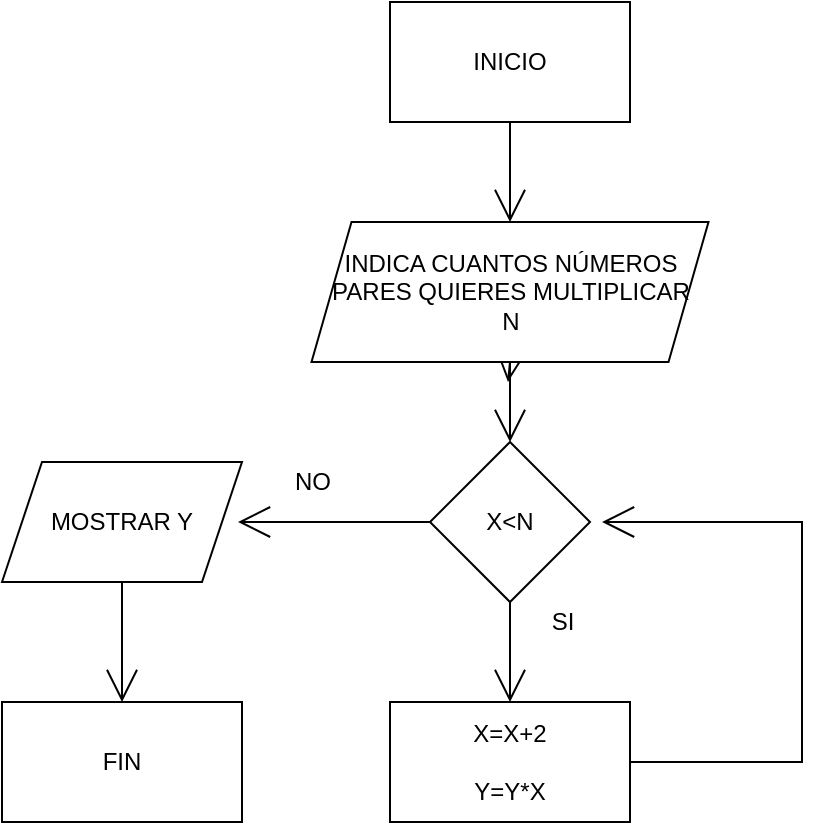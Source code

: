 <mxfile version="15.3.5" type="device"><diagram id="SkcrptiT6_UTeDZD_CP6" name="Page-1"><mxGraphModel dx="1422" dy="752" grid="1" gridSize="10" guides="1" tooltips="1" connect="1" arrows="1" fold="1" page="1" pageScale="1" pageWidth="827" pageHeight="1169" math="0" shadow="0"><root><mxCell id="0"/><mxCell id="1" parent="0"/><mxCell id="wCBaNA0Gvlr1F-7hcnJY-7" style="edgeStyle=none;rounded=0;orthogonalLoop=1;jettySize=auto;html=1;exitX=0.5;exitY=1;exitDx=0;exitDy=0;entryX=0.5;entryY=0;entryDx=0;entryDy=0;endArrow=open;startSize=14;endSize=14;sourcePerimeterSpacing=8;targetPerimeterSpacing=8;" parent="1" source="wCBaNA0Gvlr1F-7hcnJY-1" edge="1"><mxGeometry relative="1" as="geometry"><mxPoint x="414" y="120" as="targetPoint"/></mxGeometry></mxCell><mxCell id="wCBaNA0Gvlr1F-7hcnJY-1" value="INICIO" style="rounded=0;whiteSpace=wrap;html=1;hachureGap=4;pointerEvents=0;" parent="1" vertex="1"><mxGeometry x="354" y="10" width="120" height="60" as="geometry"/></mxCell><mxCell id="wCBaNA0Gvlr1F-7hcnJY-20" style="edgeStyle=none;rounded=0;orthogonalLoop=1;jettySize=auto;html=1;exitX=0.5;exitY=1;exitDx=0;exitDy=0;entryX=0.5;entryY=0;entryDx=0;entryDy=0;endArrow=open;startSize=14;endSize=14;sourcePerimeterSpacing=8;targetPerimeterSpacing=8;" parent="1" source="wCBaNA0Gvlr1F-7hcnJY-18" edge="1"><mxGeometry relative="1" as="geometry"><mxPoint x="414" y="230" as="targetPoint"/></mxGeometry></mxCell><mxCell id="rLwy1cyhvSqk9u-ALDoy-3" style="edgeStyle=none;rounded=0;orthogonalLoop=1;jettySize=auto;html=1;exitX=0.5;exitY=1;exitDx=0;exitDy=0;endArrow=open;startSize=14;endSize=14;sourcePerimeterSpacing=8;targetPerimeterSpacing=8;" edge="1" parent="1" source="wCBaNA0Gvlr1F-7hcnJY-18"><mxGeometry relative="1" as="geometry"><mxPoint x="413" y="200" as="targetPoint"/></mxGeometry></mxCell><mxCell id="wCBaNA0Gvlr1F-7hcnJY-18" value="&lt;div&gt;INDICA CUANTOS NÚMEROS PARES QUIERES MULTIPLICAR&lt;/div&gt;&lt;div&gt;N&lt;br&gt;&lt;/div&gt;" style="shape=parallelogram;perimeter=parallelogramPerimeter;whiteSpace=wrap;html=1;fixedSize=1;hachureGap=4;pointerEvents=0;" parent="1" vertex="1"><mxGeometry x="314.75" y="120" width="198.5" height="70" as="geometry"/></mxCell><mxCell id="rLwy1cyhvSqk9u-ALDoy-12" style="edgeStyle=none;rounded=0;orthogonalLoop=1;jettySize=auto;html=1;exitX=0.5;exitY=1;exitDx=0;exitDy=0;entryX=0.5;entryY=0;entryDx=0;entryDy=0;endArrow=open;startSize=14;endSize=14;sourcePerimeterSpacing=8;targetPerimeterSpacing=8;" edge="1" parent="1" source="rLwy1cyhvSqk9u-ALDoy-1" target="rLwy1cyhvSqk9u-ALDoy-2"><mxGeometry relative="1" as="geometry"/></mxCell><mxCell id="rLwy1cyhvSqk9u-ALDoy-17" style="edgeStyle=none;rounded=0;orthogonalLoop=1;jettySize=auto;html=1;exitX=0;exitY=0.5;exitDx=0;exitDy=0;endArrow=open;startSize=14;endSize=14;sourcePerimeterSpacing=8;targetPerimeterSpacing=8;" edge="1" parent="1" source="rLwy1cyhvSqk9u-ALDoy-1" target="rLwy1cyhvSqk9u-ALDoy-5"><mxGeometry relative="1" as="geometry"/></mxCell><mxCell id="rLwy1cyhvSqk9u-ALDoy-1" value="X&amp;lt;N" style="rhombus;whiteSpace=wrap;html=1;hachureGap=4;pointerEvents=0;" vertex="1" parent="1"><mxGeometry x="374" y="230" width="80" height="80" as="geometry"/></mxCell><mxCell id="rLwy1cyhvSqk9u-ALDoy-15" style="edgeStyle=none;rounded=0;orthogonalLoop=1;jettySize=auto;html=1;exitX=1;exitY=0.5;exitDx=0;exitDy=0;endArrow=open;startSize=14;endSize=14;sourcePerimeterSpacing=8;targetPerimeterSpacing=8;" edge="1" parent="1" source="rLwy1cyhvSqk9u-ALDoy-2"><mxGeometry relative="1" as="geometry"><mxPoint x="460" y="270" as="targetPoint"/><Array as="points"><mxPoint x="560" y="390"/><mxPoint x="560" y="270"/></Array></mxGeometry></mxCell><mxCell id="rLwy1cyhvSqk9u-ALDoy-2" value="&lt;div&gt;X=X+2&lt;/div&gt;&lt;div&gt;&lt;br&gt;&lt;/div&gt;&lt;div&gt;Y=Y*X&lt;br&gt;&lt;/div&gt;" style="rounded=0;whiteSpace=wrap;html=1;hachureGap=4;pointerEvents=0;" vertex="1" parent="1"><mxGeometry x="354" y="360" width="120" height="60" as="geometry"/></mxCell><mxCell id="rLwy1cyhvSqk9u-ALDoy-18" style="edgeStyle=none;rounded=0;orthogonalLoop=1;jettySize=auto;html=1;exitX=0.5;exitY=1;exitDx=0;exitDy=0;entryX=0.5;entryY=0;entryDx=0;entryDy=0;endArrow=open;startSize=14;endSize=14;sourcePerimeterSpacing=8;targetPerimeterSpacing=8;" edge="1" parent="1" source="rLwy1cyhvSqk9u-ALDoy-5" target="rLwy1cyhvSqk9u-ALDoy-7"><mxGeometry relative="1" as="geometry"/></mxCell><mxCell id="rLwy1cyhvSqk9u-ALDoy-5" value="MOSTRAR Y" style="shape=parallelogram;perimeter=parallelogramPerimeter;whiteSpace=wrap;html=1;fixedSize=1;hachureGap=4;pointerEvents=0;" vertex="1" parent="1"><mxGeometry x="160" y="240" width="120" height="60" as="geometry"/></mxCell><mxCell id="rLwy1cyhvSqk9u-ALDoy-7" value="FIN" style="rounded=0;whiteSpace=wrap;html=1;hachureGap=4;pointerEvents=0;" vertex="1" parent="1"><mxGeometry x="160" y="360" width="120" height="60" as="geometry"/></mxCell><mxCell id="rLwy1cyhvSqk9u-ALDoy-10" value="NO" style="text;html=1;align=center;verticalAlign=middle;resizable=0;points=[];autosize=1;strokeColor=none;fillColor=none;" vertex="1" parent="1"><mxGeometry x="300" y="240" width="30" height="20" as="geometry"/></mxCell><mxCell id="rLwy1cyhvSqk9u-ALDoy-11" value="SI" style="text;html=1;align=center;verticalAlign=middle;resizable=0;points=[];autosize=1;strokeColor=none;fillColor=none;" vertex="1" parent="1"><mxGeometry x="425" y="310" width="30" height="20" as="geometry"/></mxCell></root></mxGraphModel></diagram></mxfile>